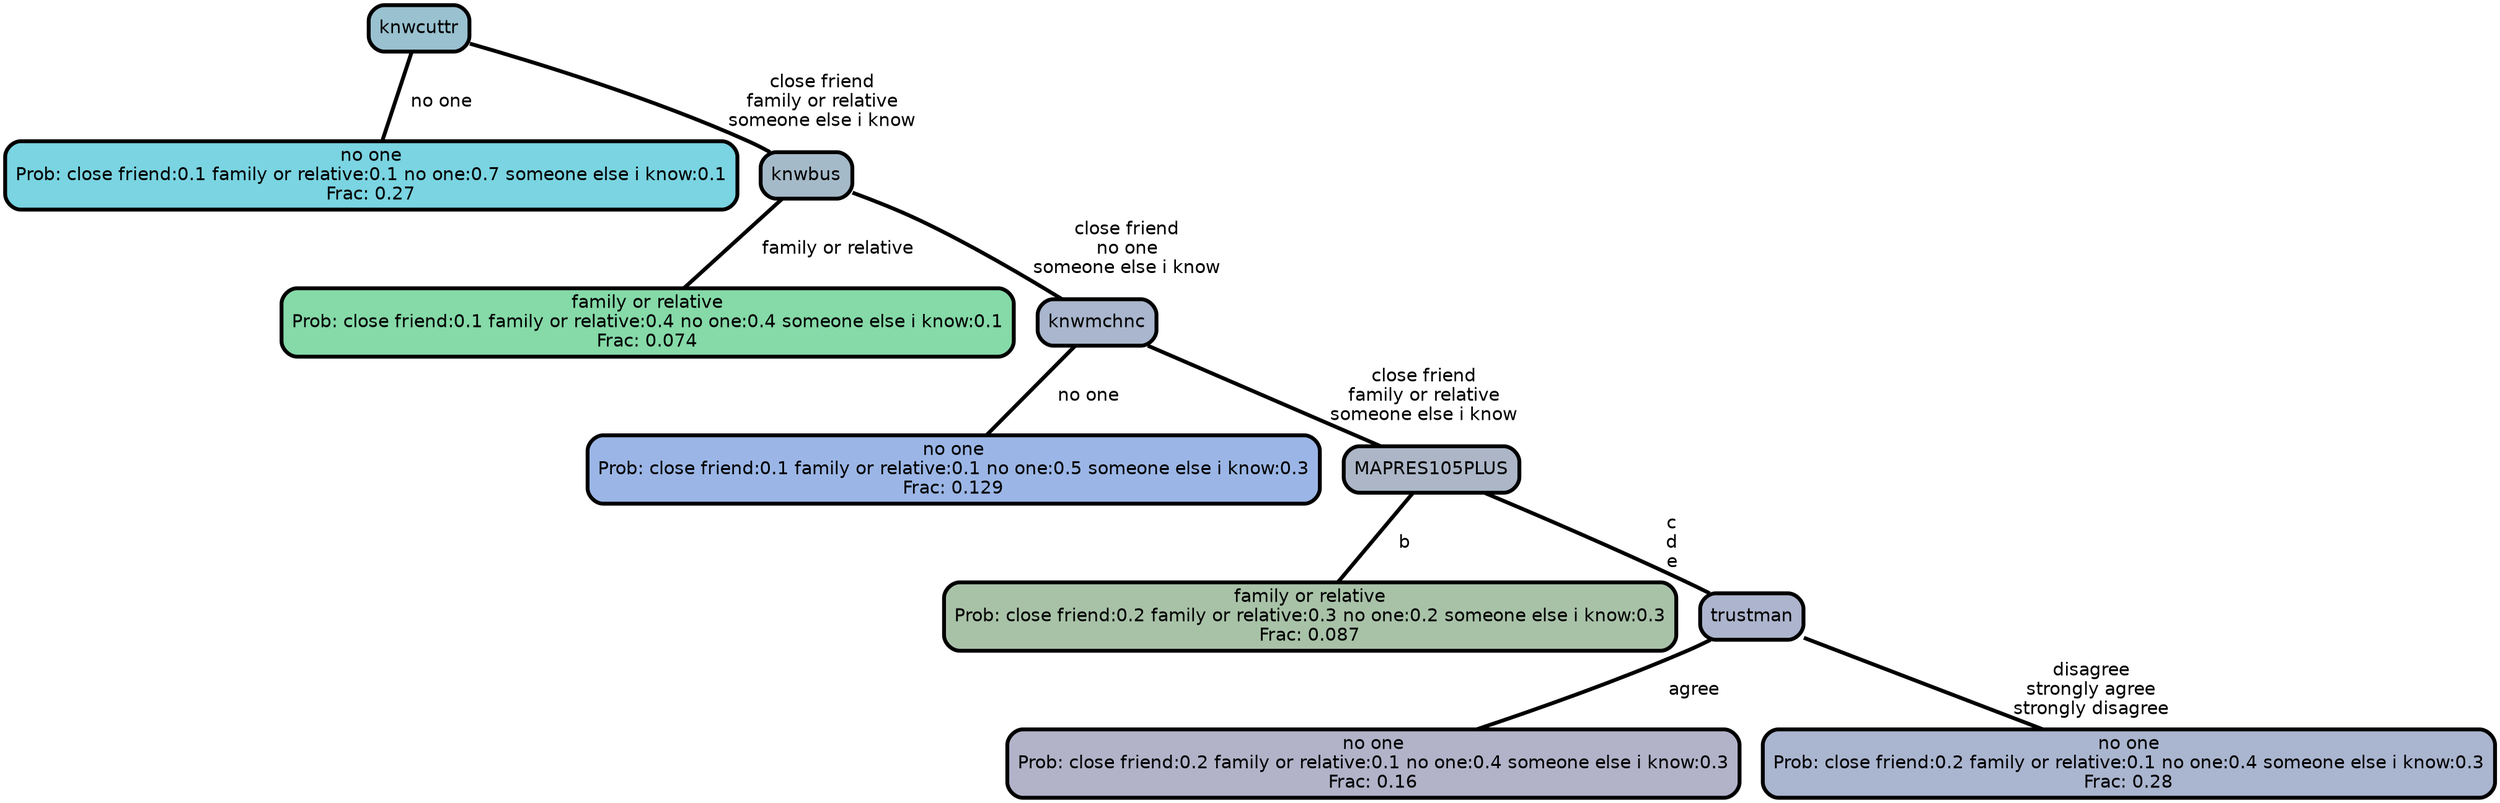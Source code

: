 graph Tree {
node [shape=box, style="filled, rounded",color="black",penwidth="3",fontcolor="black",                 fontname=helvetica] ;
graph [ranksep="0 equally", splines=straight,                 bgcolor=transparent, dpi=200] ;
edge [fontname=helvetica, color=black] ;
0 [label="no one
Prob: close friend:0.1 family or relative:0.1 no one:0.7 someone else i know:0.1
Frac: 0.27", fillcolor="#7ad4e1"] ;
1 [label="knwcuttr", fillcolor="#99c1d0"] ;
2 [label="family or relative
Prob: close friend:0.1 family or relative:0.4 no one:0.4 someone else i know:0.1
Frac: 0.074", fillcolor="#85daa8"] ;
3 [label="knwbus", fillcolor="#a5bac9"] ;
4 [label="no one
Prob: close friend:0.1 family or relative:0.1 no one:0.5 someone else i know:0.3
Frac: 0.129", fillcolor="#9bb6e6"] ;
5 [label="knwmchnc", fillcolor="#a9b6cd"] ;
6 [label="family or relative
Prob: close friend:0.2 family or relative:0.3 no one:0.2 someone else i know:0.3
Frac: 0.087", fillcolor="#a8c2a8"] ;
7 [label="MAPRES105PLUS", fillcolor="#acb6c7"] ;
8 [label="no one
Prob: close friend:0.2 family or relative:0.1 no one:0.4 someone else i know:0.3
Frac: 0.16", fillcolor="#b2b3c9"] ;
9 [label="trustman", fillcolor="#adb4cd"] ;
10 [label="no one
Prob: close friend:0.2 family or relative:0.1 no one:0.4 someone else i know:0.3
Frac: 0.28", fillcolor="#aab5cf"] ;
1 -- 0 [label=" no one",penwidth=3] ;
1 -- 3 [label=" close friend\n family or relative\n someone else i know",penwidth=3] ;
3 -- 2 [label=" family or relative",penwidth=3] ;
3 -- 5 [label=" close friend\n no one\n someone else i know",penwidth=3] ;
5 -- 4 [label=" no one",penwidth=3] ;
5 -- 7 [label=" close friend\n family or relative\n someone else i know",penwidth=3] ;
7 -- 6 [label=" b",penwidth=3] ;
7 -- 9 [label=" c\n d\n e",penwidth=3] ;
9 -- 8 [label=" agree",penwidth=3] ;
9 -- 10 [label=" disagree\n strongly agree\n strongly disagree",penwidth=3] ;
{rank = same;}}